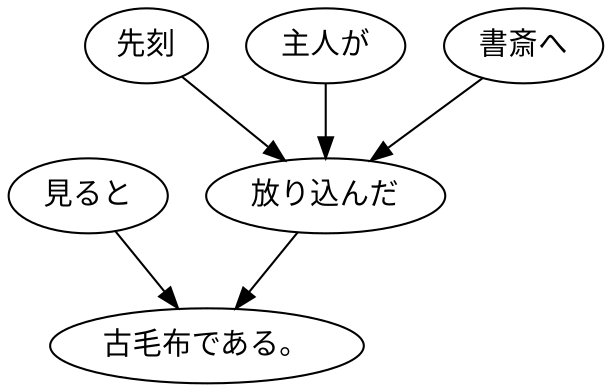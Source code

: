 digraph graph2818 {
	node0 [label="見ると"];
	node1 [label="先刻"];
	node2 [label="主人が"];
	node3 [label="書斎へ"];
	node4 [label="放り込んだ"];
	node5 [label="古毛布である。"];
	node0 -> node5;
	node1 -> node4;
	node2 -> node4;
	node3 -> node4;
	node4 -> node5;
}

